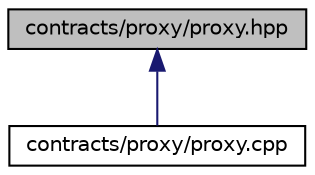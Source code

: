 digraph "contracts/proxy/proxy.hpp"
{
  edge [fontname="Helvetica",fontsize="10",labelfontname="Helvetica",labelfontsize="10"];
  node [fontname="Helvetica",fontsize="10",shape=record];
  Node84 [label="contracts/proxy/proxy.hpp",height=0.2,width=0.4,color="black", fillcolor="grey75", style="filled", fontcolor="black"];
  Node84 -> Node85 [dir="back",color="midnightblue",fontsize="10",style="solid"];
  Node85 [label="contracts/proxy/proxy.cpp",height=0.2,width=0.4,color="black", fillcolor="white", style="filled",URL="$proxy_8cpp.html"];
}
